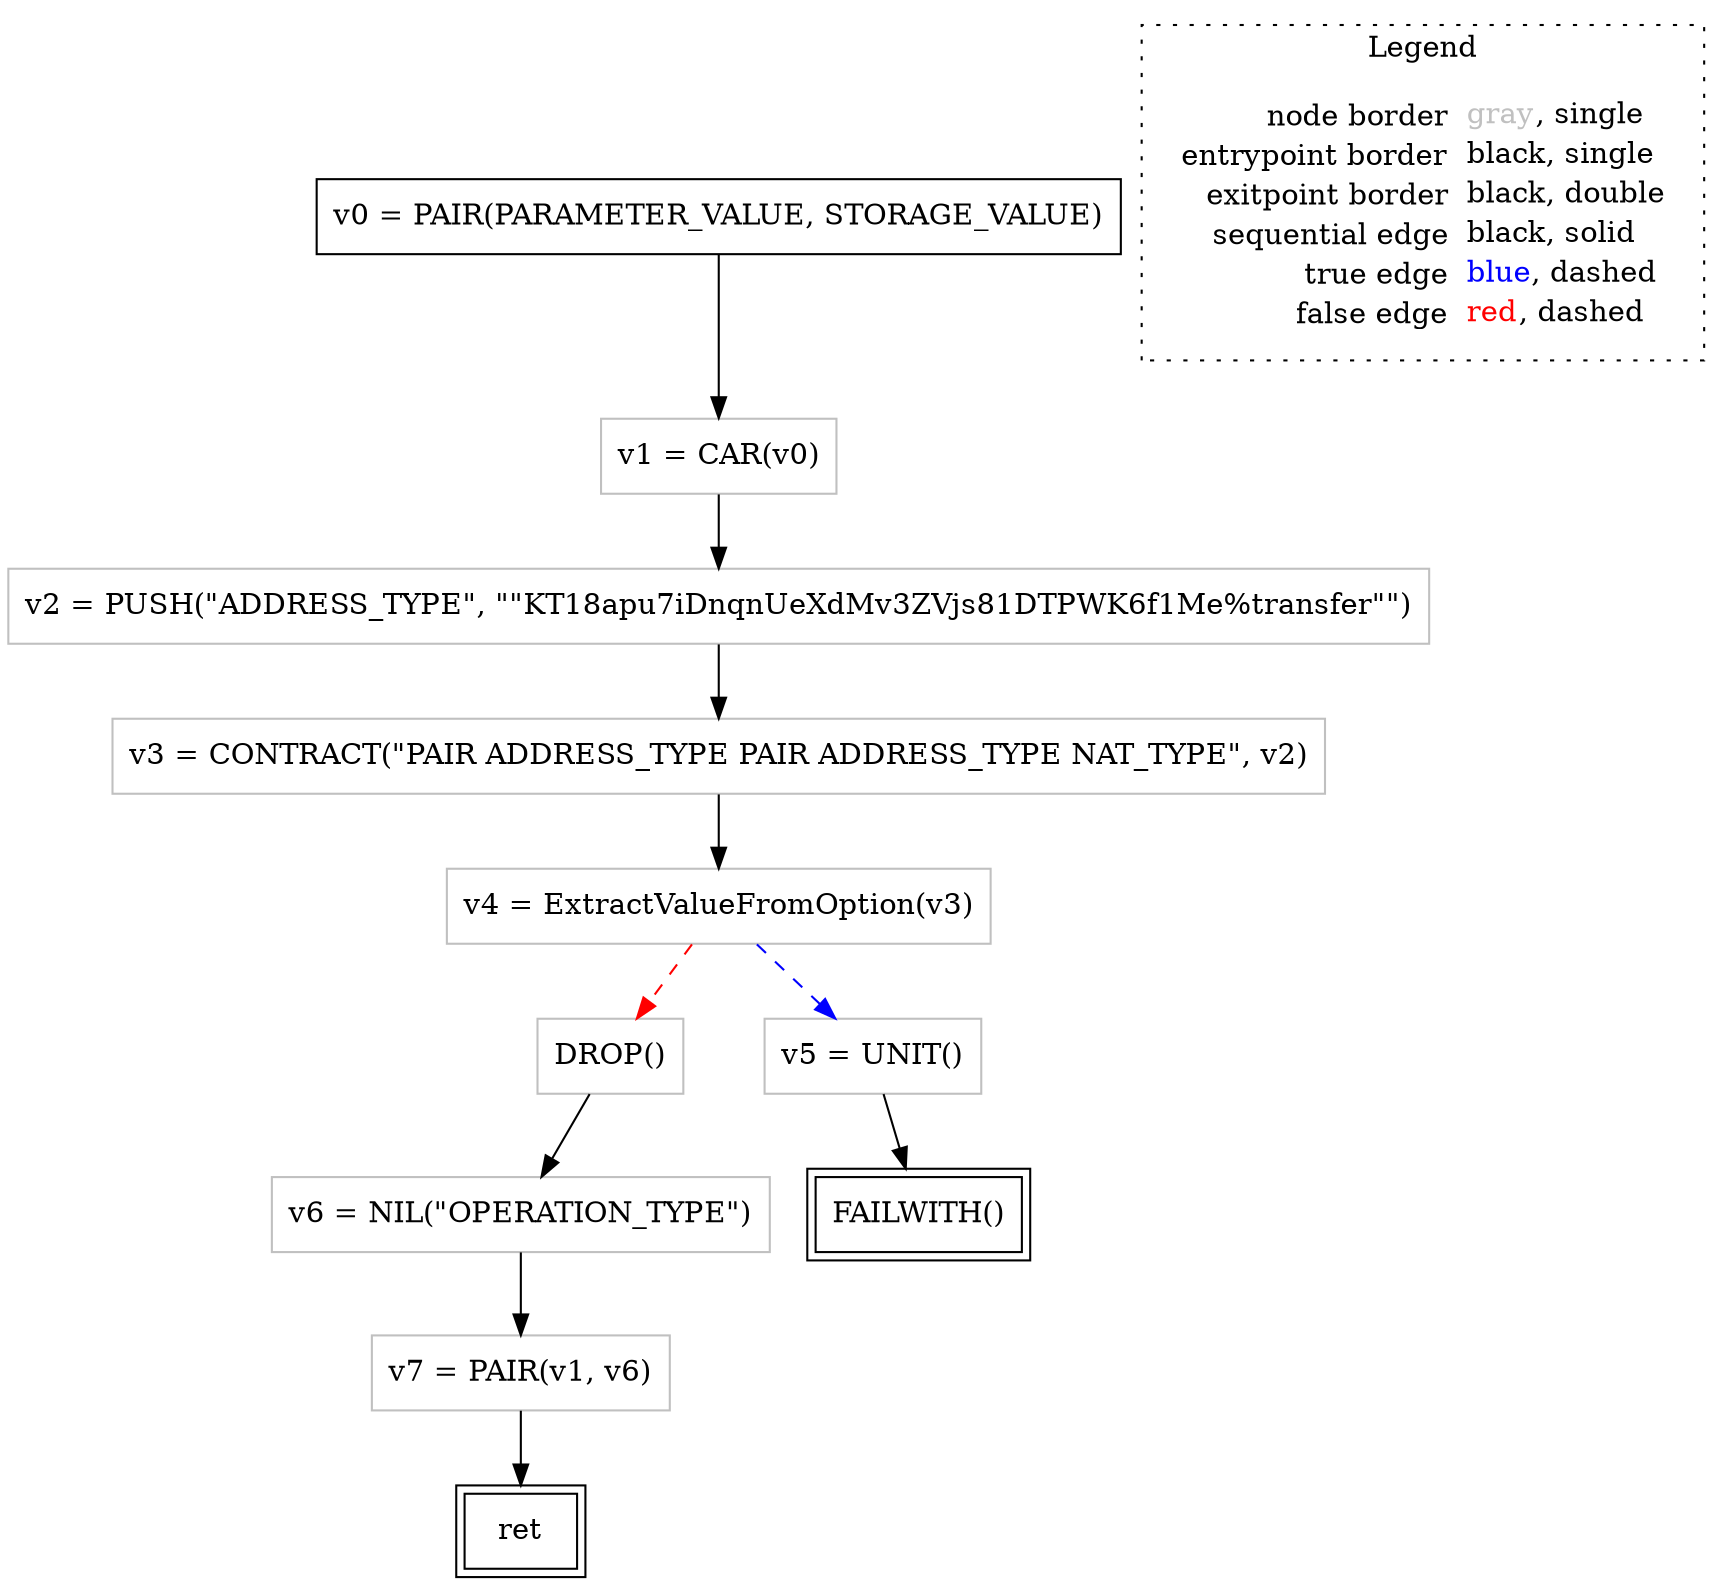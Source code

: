 digraph {
	"node0" [shape="rect",color="black",label=<v0 = PAIR(PARAMETER_VALUE, STORAGE_VALUE)>];
	"node1" [shape="rect",color="gray",label=<DROP()>];
	"node2" [shape="rect",color="gray",label=<v4 = ExtractValueFromOption(v3)>];
	"node3" [shape="rect",color="gray",label=<v1 = CAR(v0)>];
	"node4" [shape="rect",color="gray",label=<v3 = CONTRACT(&quot;PAIR ADDRESS_TYPE PAIR ADDRESS_TYPE NAT_TYPE&quot;, v2)>];
	"node5" [shape="rect",color="gray",label=<v5 = UNIT()>];
	"node6" [shape="rect",color="gray",label=<v7 = PAIR(v1, v6)>];
	"node7" [shape="rect",color="gray",label=<v6 = NIL(&quot;OPERATION_TYPE&quot;)>];
	"node8" [shape="rect",color="black",peripheries="2",label=<ret>];
	"node9" [shape="rect",color="gray",label=<v2 = PUSH(&quot;ADDRESS_TYPE&quot;, &quot;&quot;KT18apu7iDnqnUeXdMv3ZVjs81DTPWK6f1Me%transfer&quot;&quot;)>];
	"node10" [shape="rect",color="black",peripheries="2",label=<FAILWITH()>];
	"node1" -> "node7" [color="black"];
	"node2" -> "node1" [color="red",style="dashed"];
	"node2" -> "node5" [color="blue",style="dashed"];
	"node3" -> "node9" [color="black"];
	"node4" -> "node2" [color="black"];
	"node5" -> "node10" [color="black"];
	"node6" -> "node8" [color="black"];
	"node7" -> "node6" [color="black"];
	"node9" -> "node4" [color="black"];
	"node0" -> "node3" [color="black"];
subgraph cluster_legend {
	label="Legend";
	style=dotted;
	node [shape=plaintext];
	"legend" [label=<<table border="0" cellpadding="2" cellspacing="0" cellborder="0"><tr><td align="right">node border&nbsp;</td><td align="left"><font color="gray">gray</font>, single</td></tr><tr><td align="right">entrypoint border&nbsp;</td><td align="left"><font color="black">black</font>, single</td></tr><tr><td align="right">exitpoint border&nbsp;</td><td align="left"><font color="black">black</font>, double</td></tr><tr><td align="right">sequential edge&nbsp;</td><td align="left"><font color="black">black</font>, solid</td></tr><tr><td align="right">true edge&nbsp;</td><td align="left"><font color="blue">blue</font>, dashed</td></tr><tr><td align="right">false edge&nbsp;</td><td align="left"><font color="red">red</font>, dashed</td></tr></table>>];
}

}
